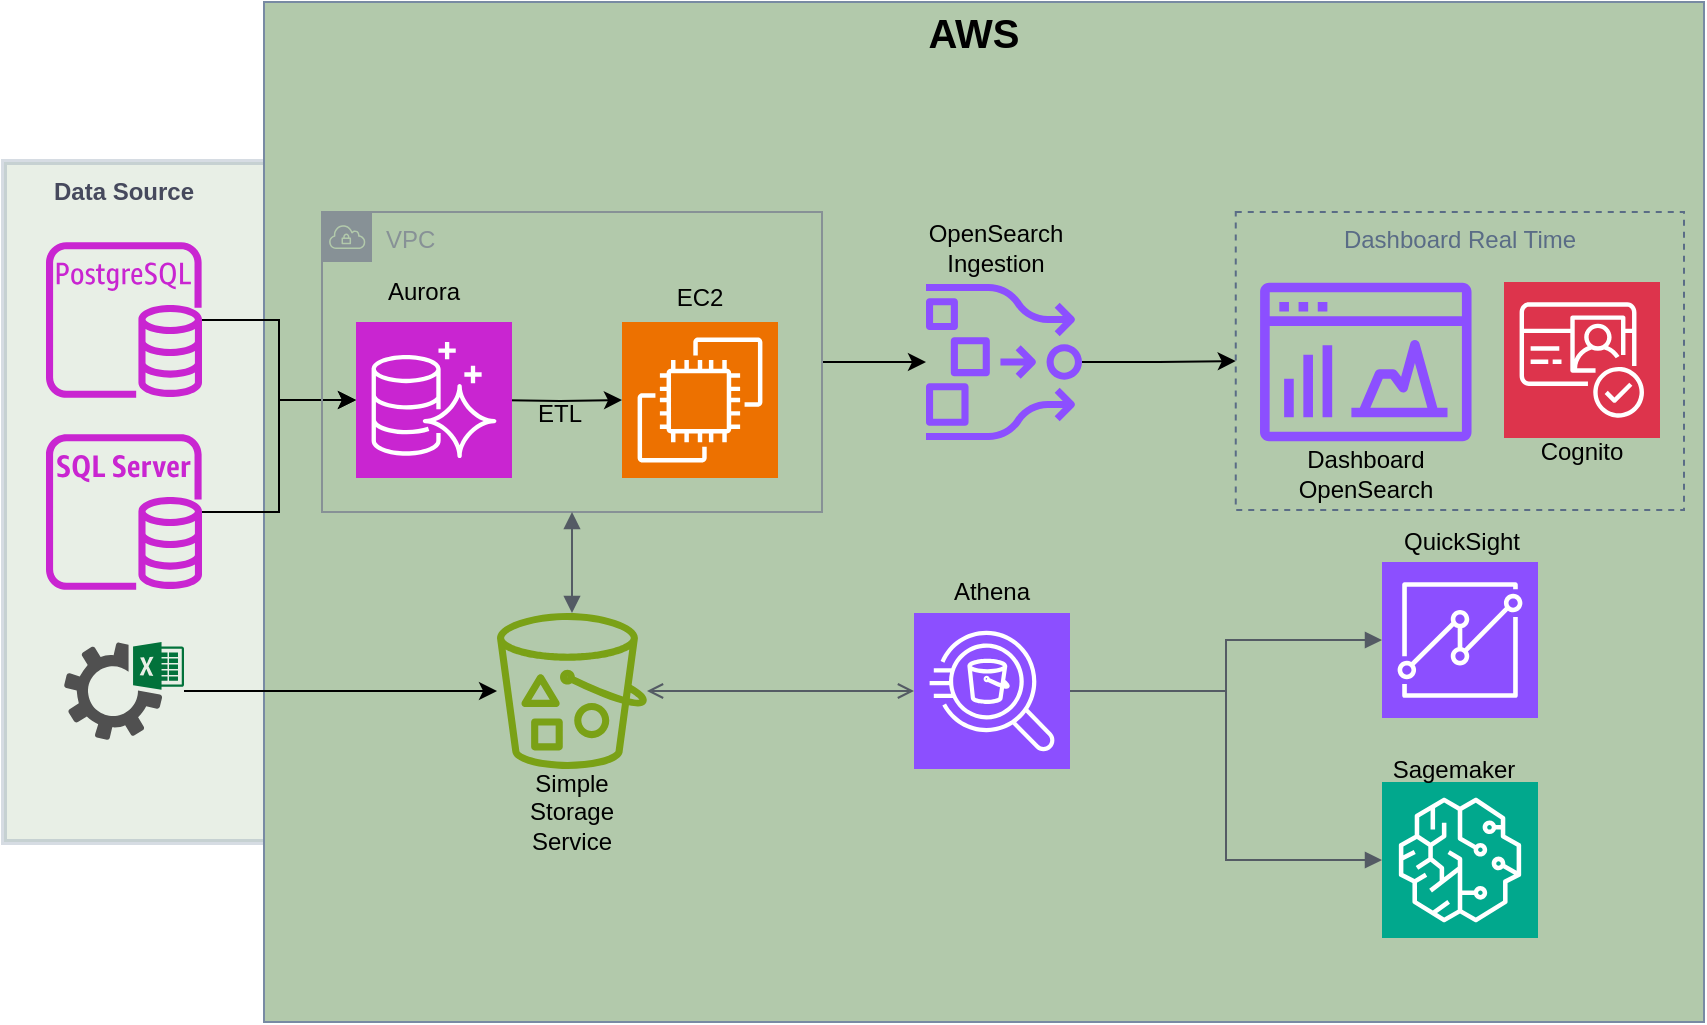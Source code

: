 <mxfile version="24.4.0" type="github">
  <diagram name="Page-1" id="PQVd2WFTa-xNde-EntDw">
    <mxGraphModel dx="1884" dy="501" grid="1" gridSize="10" guides="1" tooltips="1" connect="1" arrows="1" fold="1" page="1" pageScale="1" pageWidth="850" pageHeight="1400" math="0" shadow="0">
      <root>
        <mxCell id="0" />
        <mxCell id="1" parent="0" />
        <mxCell id="oKRnaR6eNqEM6-iqQ-AG-1" value="" style="rounded=0;whiteSpace=wrap;html=1;shadow=0;glass=0;horizontal=1;strokeWidth=3;perimeterSpacing=4;opacity=30;labelBackgroundColor=none;fillColor=#B2C9AB;strokeColor=#788AA3;fontColor=#46495D;align=center;" vertex="1" parent="1">
          <mxGeometry y="80" width="160" height="340" as="geometry" />
        </mxCell>
        <mxCell id="oKRnaR6eNqEM6-iqQ-AG-2" value="" style="rounded=0;whiteSpace=wrap;html=1;labelBackgroundColor=none;fillColor=#B2C9AB;strokeColor=#788AA3;fontColor=#46495D;" vertex="1" parent="1">
          <mxGeometry x="130" width="720" height="510" as="geometry" />
        </mxCell>
        <mxCell id="oKRnaR6eNqEM6-iqQ-AG-4" value="&lt;b&gt;&lt;font style=&quot;font-size: 20px;&quot;&gt;AWS&lt;/font&gt;&lt;/b&gt;" style="text;html=1;align=center;verticalAlign=middle;whiteSpace=wrap;rounded=0;" vertex="1" parent="1">
          <mxGeometry x="455" width="60" height="30" as="geometry" />
        </mxCell>
        <mxCell id="oKRnaR6eNqEM6-iqQ-AG-5" value="&lt;b style=&quot;color: rgb(70, 73, 93);&quot;&gt;Data Source&lt;/b&gt;" style="text;html=1;align=center;verticalAlign=middle;whiteSpace=wrap;rounded=0;" vertex="1" parent="1">
          <mxGeometry x="10" y="80" width="100" height="30" as="geometry" />
        </mxCell>
        <mxCell id="oKRnaR6eNqEM6-iqQ-AG-10" value="" style="edgeStyle=orthogonalEdgeStyle;rounded=0;orthogonalLoop=1;jettySize=auto;html=1;entryX=0;entryY=0.5;entryDx=0;entryDy=0;entryPerimeter=0;" edge="1" parent="1" source="oKRnaR6eNqEM6-iqQ-AG-6" target="oKRnaR6eNqEM6-iqQ-AG-52">
          <mxGeometry relative="1" as="geometry">
            <mxPoint x="174" y="199" as="targetPoint" />
          </mxGeometry>
        </mxCell>
        <mxCell id="oKRnaR6eNqEM6-iqQ-AG-6" value="" style="sketch=0;outlineConnect=0;fontColor=#232F3E;gradientColor=none;fillColor=#C925D1;strokeColor=none;dashed=0;verticalLabelPosition=bottom;verticalAlign=top;align=center;html=1;fontSize=12;fontStyle=0;aspect=fixed;pointerEvents=1;shape=mxgraph.aws4.rds_postgresql_instance;" vertex="1" parent="1">
          <mxGeometry x="21" y="120" width="78" height="78" as="geometry" />
        </mxCell>
        <mxCell id="oKRnaR6eNqEM6-iqQ-AG-11" value="" style="edgeStyle=orthogonalEdgeStyle;rounded=0;orthogonalLoop=1;jettySize=auto;html=1;" edge="1" parent="1" source="oKRnaR6eNqEM6-iqQ-AG-7" target="oKRnaR6eNqEM6-iqQ-AG-52">
          <mxGeometry relative="1" as="geometry">
            <mxPoint x="174" y="199" as="targetPoint" />
          </mxGeometry>
        </mxCell>
        <mxCell id="oKRnaR6eNqEM6-iqQ-AG-7" value="" style="sketch=0;outlineConnect=0;fontColor=#232F3E;gradientColor=none;fillColor=#C925D1;strokeColor=none;dashed=0;verticalLabelPosition=bottom;verticalAlign=top;align=center;html=1;fontSize=12;fontStyle=0;aspect=fixed;pointerEvents=1;shape=mxgraph.aws4.rds_sql_server_instance;" vertex="1" parent="1">
          <mxGeometry x="21" y="216" width="78" height="78" as="geometry" />
        </mxCell>
        <mxCell id="oKRnaR6eNqEM6-iqQ-AG-15" value="" style="edgeStyle=orthogonalEdgeStyle;rounded=0;orthogonalLoop=1;jettySize=auto;html=1;" edge="1" parent="1" source="oKRnaR6eNqEM6-iqQ-AG-8" target="oKRnaR6eNqEM6-iqQ-AG-14">
          <mxGeometry relative="1" as="geometry" />
        </mxCell>
        <mxCell id="oKRnaR6eNqEM6-iqQ-AG-8" value="" style="sketch=0;pointerEvents=1;shadow=0;dashed=0;html=1;strokeColor=none;fillColor=#505050;labelPosition=center;verticalLabelPosition=bottom;verticalAlign=top;outlineConnect=0;align=center;shape=mxgraph.office.services.excel_services;" vertex="1" parent="1">
          <mxGeometry x="30" y="320" width="60" height="49" as="geometry" />
        </mxCell>
        <mxCell id="oKRnaR6eNqEM6-iqQ-AG-13" value="" style="edgeStyle=orthogonalEdgeStyle;rounded=0;orthogonalLoop=1;jettySize=auto;html=1;" edge="1" parent="1" target="oKRnaR6eNqEM6-iqQ-AG-12">
          <mxGeometry relative="1" as="geometry">
            <mxPoint x="246" y="199" as="sourcePoint" />
          </mxGeometry>
        </mxCell>
        <mxCell id="oKRnaR6eNqEM6-iqQ-AG-12" value="" style="sketch=0;points=[[0,0,0],[0.25,0,0],[0.5,0,0],[0.75,0,0],[1,0,0],[0,1,0],[0.25,1,0],[0.5,1,0],[0.75,1,0],[1,1,0],[0,0.25,0],[0,0.5,0],[0,0.75,0],[1,0.25,0],[1,0.5,0],[1,0.75,0]];outlineConnect=0;fontColor=#232F3E;fillColor=#ED7100;strokeColor=#ffffff;dashed=0;verticalLabelPosition=bottom;verticalAlign=top;align=center;html=1;fontSize=12;fontStyle=0;aspect=fixed;shape=mxgraph.aws4.resourceIcon;resIcon=mxgraph.aws4.ec2;" vertex="1" parent="1">
          <mxGeometry x="309" y="160" width="78" height="78" as="geometry" />
        </mxCell>
        <mxCell id="oKRnaR6eNqEM6-iqQ-AG-22" value="" style="edgeStyle=orthogonalEdgeStyle;rounded=0;orthogonalLoop=1;jettySize=auto;html=1;" edge="1" parent="1" source="oKRnaR6eNqEM6-iqQ-AG-16" target="oKRnaR6eNqEM6-iqQ-AG-21">
          <mxGeometry relative="1" as="geometry" />
        </mxCell>
        <mxCell id="oKRnaR6eNqEM6-iqQ-AG-16" value="VPC" style="sketch=0;outlineConnect=0;gradientColor=none;html=1;whiteSpace=wrap;fontSize=12;fontStyle=0;shape=mxgraph.aws4.group;grIcon=mxgraph.aws4.group_vpc;strokeColor=#879196;fillColor=none;verticalAlign=top;align=left;spacingLeft=30;fontColor=#879196;dashed=0;" vertex="1" parent="1">
          <mxGeometry x="159" y="105" width="250" height="150" as="geometry" />
        </mxCell>
        <mxCell id="oKRnaR6eNqEM6-iqQ-AG-14" value="" style="sketch=0;outlineConnect=0;fontColor=#232F3E;gradientColor=none;fillColor=#7AA116;strokeColor=none;dashed=0;verticalLabelPosition=bottom;verticalAlign=top;align=center;html=1;fontSize=12;fontStyle=0;aspect=fixed;pointerEvents=1;shape=mxgraph.aws4.bucket_with_objects;" vertex="1" parent="1">
          <mxGeometry x="246.5" y="305.5" width="75" height="78" as="geometry" />
        </mxCell>
        <mxCell id="oKRnaR6eNqEM6-iqQ-AG-19" value="" style="edgeStyle=orthogonalEdgeStyle;html=1;endArrow=block;elbow=vertical;startArrow=block;startFill=1;endFill=1;strokeColor=#545B64;rounded=0;" edge="1" parent="1" source="oKRnaR6eNqEM6-iqQ-AG-14" target="oKRnaR6eNqEM6-iqQ-AG-16">
          <mxGeometry width="100" relative="1" as="geometry">
            <mxPoint x="420" y="200" as="sourcePoint" />
            <mxPoint x="520" y="200" as="targetPoint" />
          </mxGeometry>
        </mxCell>
        <mxCell id="oKRnaR6eNqEM6-iqQ-AG-32" value="" style="edgeStyle=orthogonalEdgeStyle;rounded=0;orthogonalLoop=1;jettySize=auto;html=1;" edge="1" parent="1" source="oKRnaR6eNqEM6-iqQ-AG-21" target="oKRnaR6eNqEM6-iqQ-AG-27">
          <mxGeometry relative="1" as="geometry" />
        </mxCell>
        <mxCell id="oKRnaR6eNqEM6-iqQ-AG-21" value="" style="sketch=0;outlineConnect=0;fontColor=#232F3E;gradientColor=none;fillColor=#8C4FFF;strokeColor=default;dashed=0;verticalLabelPosition=bottom;verticalAlign=top;align=center;html=1;fontSize=12;fontStyle=0;aspect=fixed;pointerEvents=1;shape=mxgraph.aws4.opensearch_ingestion;portConstraintRotation=0;strokeWidth=9;" vertex="1" parent="1">
          <mxGeometry x="461" y="141" width="78" height="78" as="geometry" />
        </mxCell>
        <mxCell id="oKRnaR6eNqEM6-iqQ-AG-23" value="" style="sketch=0;outlineConnect=0;fontColor=#232F3E;gradientColor=none;fillColor=#8C4FFF;strokeColor=none;dashed=0;verticalLabelPosition=bottom;verticalAlign=top;align=center;html=1;fontSize=12;fontStyle=0;aspect=fixed;pointerEvents=1;shape=mxgraph.aws4.opensearch_dashboards;" vertex="1" parent="1">
          <mxGeometry x="628" y="140" width="105.76" height="80" as="geometry" />
        </mxCell>
        <mxCell id="oKRnaR6eNqEM6-iqQ-AG-25" value="" style="sketch=0;points=[[0,0,0],[0.25,0,0],[0.5,0,0],[0.75,0,0],[1,0,0],[0,1,0],[0.25,1,0],[0.5,1,0],[0.75,1,0],[1,1,0],[0,0.25,0],[0,0.5,0],[0,0.75,0],[1,0.25,0],[1,0.5,0],[1,0.75,0]];outlineConnect=0;fontColor=#232F3E;fillColor=#DD344C;strokeColor=#ffffff;dashed=0;verticalLabelPosition=bottom;verticalAlign=top;align=center;html=1;fontSize=12;fontStyle=0;aspect=fixed;shape=mxgraph.aws4.resourceIcon;resIcon=mxgraph.aws4.cognito;" vertex="1" parent="1">
          <mxGeometry x="750" y="140" width="78" height="78" as="geometry" />
        </mxCell>
        <mxCell id="oKRnaR6eNqEM6-iqQ-AG-27" value="Dashboard Real Time" style="fillColor=none;strokeColor=#5A6C86;dashed=1;verticalAlign=top;fontStyle=0;fontColor=#5A6C86;whiteSpace=wrap;html=1;" vertex="1" parent="1">
          <mxGeometry x="615.88" y="105" width="224.12" height="149" as="geometry" />
        </mxCell>
        <mxCell id="oKRnaR6eNqEM6-iqQ-AG-28" value="" style="sketch=0;points=[[0,0,0],[0.25,0,0],[0.5,0,0],[0.75,0,0],[1,0,0],[0,1,0],[0.25,1,0],[0.5,1,0],[0.75,1,0],[1,1,0],[0,0.25,0],[0,0.5,0],[0,0.75,0],[1,0.25,0],[1,0.5,0],[1,0.75,0]];outlineConnect=0;fontColor=#232F3E;fillColor=#8C4FFF;strokeColor=#ffffff;dashed=0;verticalLabelPosition=bottom;verticalAlign=top;align=center;html=1;fontSize=12;fontStyle=0;aspect=fixed;shape=mxgraph.aws4.resourceIcon;resIcon=mxgraph.aws4.athena;" vertex="1" parent="1">
          <mxGeometry x="455" y="305.5" width="78" height="78" as="geometry" />
        </mxCell>
        <mxCell id="oKRnaR6eNqEM6-iqQ-AG-33" value="" style="edgeStyle=orthogonalEdgeStyle;htmDepartman barl=1;endArrow=open;elbow=vertical;startArrow=open;startFill=0;endFill=0;strokeColor=#545B64;rounded=0;entryX=0;entryY=0.5;entryDx=0;entryDy=0;entryPerimeter=0;" edge="1" parent="1" source="oKRnaR6eNqEM6-iqQ-AG-14" target="oKRnaR6eNqEM6-iqQ-AG-28">
          <mxGeometry width="100" relative="1" as="geometry">
            <mxPoint x="430" y="280" as="sourcePoint" />
            <mxPoint x="530" y="280" as="targetPoint" />
          </mxGeometry>
        </mxCell>
        <mxCell id="oKRnaR6eNqEM6-iqQ-AG-34" value="" style="sketch=0;points=[[0,0,0],[0.25,0,0],[0.5,0,0],[0.75,0,0],[1,0,0],[0,1,0],[0.25,1,0],[0.5,1,0],[0.75,1,0],[1,1,0],[0,0.25,0],[0,0.5,0],[0,0.75,0],[1,0.25,0],[1,0.5,0],[1,0.75,0]];outlineConnect=0;fontColor=#232F3E;fillColor=#8C4FFF;strokeColor=#ffffff;dashed=0;verticalLabelPosition=bottom;verticalAlign=top;align=center;html=1;fontSize=12;fontStyle=0;aspect=fixed;shape=mxgraph.aws4.resourceIcon;resIcon=mxgraph.aws4.quicksight;" vertex="1" parent="1">
          <mxGeometry x="689" y="280" width="78" height="78" as="geometry" />
        </mxCell>
        <mxCell id="oKRnaR6eNqEM6-iqQ-AG-38" value="" style="sketch=0;points=[[0,0,0],[0.25,0,0],[0.5,0,0],[0.75,0,0],[1,0,0],[0,1,0],[0.25,1,0],[0.5,1,0],[0.75,1,0],[1,1,0],[0,0.25,0],[0,0.5,0],[0,0.75,0],[1,0.25,0],[1,0.5,0],[1,0.75,0]];outlineConnect=0;fontColor=#232F3E;fillColor=#01A88D;strokeColor=#ffffff;dashed=0;verticalLabelPosition=bottom;verticalAlign=top;align=center;html=1;fontSize=12;fontStyle=0;aspect=fixed;shape=mxgraph.aws4.resourceIcon;resIcon=mxgraph.aws4.sagemaker;" vertex="1" parent="1">
          <mxGeometry x="689" y="390" width="78" height="78" as="geometry" />
        </mxCell>
        <mxCell id="oKRnaR6eNqEM6-iqQ-AG-39" value="" style="edgeStyle=orthogonalEdgeStyle;html=1;endArrow=block;elbow=vertical;startArrow=none;endFill=1;strokeColor=#545B64;rounded=0;exitX=1;exitY=0.5;exitDx=0;exitDy=0;exitPerimeter=0;" edge="1" parent="1" source="oKRnaR6eNqEM6-iqQ-AG-28" target="oKRnaR6eNqEM6-iqQ-AG-34">
          <mxGeometry width="100" relative="1" as="geometry">
            <mxPoint x="548" y="344" as="sourcePoint" />
            <mxPoint x="648" y="344" as="targetPoint" />
          </mxGeometry>
        </mxCell>
        <mxCell id="oKRnaR6eNqEM6-iqQ-AG-41" value="" style="edgeStyle=orthogonalEdgeStyle;html=1;endArrow=block;elbow=vertical;startArrow=none;endFill=1;strokeColor=#545B64;rounded=0;entryX=0;entryY=0.5;entryDx=0;entryDy=0;entryPerimeter=0;" edge="1" parent="1" source="oKRnaR6eNqEM6-iqQ-AG-28" target="oKRnaR6eNqEM6-iqQ-AG-38">
          <mxGeometry width="100" relative="1" as="geometry">
            <mxPoint x="430" y="280" as="sourcePoint" />
            <mxPoint x="530" y="280" as="targetPoint" />
          </mxGeometry>
        </mxCell>
        <mxCell id="oKRnaR6eNqEM6-iqQ-AG-42" value="Aurora" style="text;html=1;align=center;verticalAlign=middle;whiteSpace=wrap;rounded=0;" vertex="1" parent="1">
          <mxGeometry x="180" y="130" width="60" height="30" as="geometry" />
        </mxCell>
        <mxCell id="oKRnaR6eNqEM6-iqQ-AG-43" value="EC2" style="text;html=1;align=center;verticalAlign=middle;whiteSpace=wrap;rounded=0;" vertex="1" parent="1">
          <mxGeometry x="318" y="133" width="60" height="30" as="geometry" />
        </mxCell>
        <mxCell id="oKRnaR6eNqEM6-iqQ-AG-44" value="ETL" style="text;html=1;align=center;verticalAlign=middle;whiteSpace=wrap;rounded=0;" vertex="1" parent="1">
          <mxGeometry x="248" y="191" width="60" height="30" as="geometry" />
        </mxCell>
        <mxCell id="oKRnaR6eNqEM6-iqQ-AG-45" value="OpenSearch Ingestion" style="text;html=1;align=center;verticalAlign=middle;whiteSpace=wrap;rounded=0;" vertex="1" parent="1">
          <mxGeometry x="466" y="108" width="60" height="30" as="geometry" />
        </mxCell>
        <mxCell id="oKRnaR6eNqEM6-iqQ-AG-46" value="Dashboard OpenSearch" style="text;html=1;align=center;verticalAlign=middle;whiteSpace=wrap;rounded=0;" vertex="1" parent="1">
          <mxGeometry x="650.88" y="221" width="60" height="30" as="geometry" />
        </mxCell>
        <mxCell id="oKRnaR6eNqEM6-iqQ-AG-47" value="Cognito" style="text;html=1;align=center;verticalAlign=middle;whiteSpace=wrap;rounded=0;" vertex="1" parent="1">
          <mxGeometry x="759" y="209.5" width="60" height="30" as="geometry" />
        </mxCell>
        <mxCell id="oKRnaR6eNqEM6-iqQ-AG-48" value="Simple Storage Service" style="text;html=1;align=center;verticalAlign=middle;whiteSpace=wrap;rounded=0;" vertex="1" parent="1">
          <mxGeometry x="254" y="390" width="60" height="30" as="geometry" />
        </mxCell>
        <mxCell id="oKRnaR6eNqEM6-iqQ-AG-49" value="Athena" style="text;html=1;align=center;verticalAlign=middle;whiteSpace=wrap;rounded=0;" vertex="1" parent="1">
          <mxGeometry x="464" y="280" width="60" height="30" as="geometry" />
        </mxCell>
        <mxCell id="oKRnaR6eNqEM6-iqQ-AG-50" value="QuickSight" style="text;html=1;align=center;verticalAlign=middle;whiteSpace=wrap;rounded=0;" vertex="1" parent="1">
          <mxGeometry x="699" y="255" width="60" height="30" as="geometry" />
        </mxCell>
        <mxCell id="oKRnaR6eNqEM6-iqQ-AG-51" value="Sagemaker" style="text;html=1;align=center;verticalAlign=middle;whiteSpace=wrap;rounded=0;" vertex="1" parent="1">
          <mxGeometry x="680" y="369" width="90" height="30" as="geometry" />
        </mxCell>
        <mxCell id="oKRnaR6eNqEM6-iqQ-AG-52" value="" style="sketch=0;points=[[0,0,0],[0.25,0,0],[0.5,0,0],[0.75,0,0],[1,0,0],[0,1,0],[0.25,1,0],[0.5,1,0],[0.75,1,0],[1,1,0],[0,0.25,0],[0,0.5,0],[0,0.75,0],[1,0.25,0],[1,0.5,0],[1,0.75,0]];outlineConnect=0;fontColor=#232F3E;fillColor=#C925D1;strokeColor=#ffffff;dashed=0;verticalLabelPosition=bottom;verticalAlign=top;align=center;html=1;fontSize=12;fontStyle=0;aspect=fixed;shape=mxgraph.aws4.resourceIcon;resIcon=mxgraph.aws4.aurora;" vertex="1" parent="1">
          <mxGeometry x="176" y="160" width="78" height="78" as="geometry" />
        </mxCell>
      </root>
    </mxGraphModel>
  </diagram>
</mxfile>
